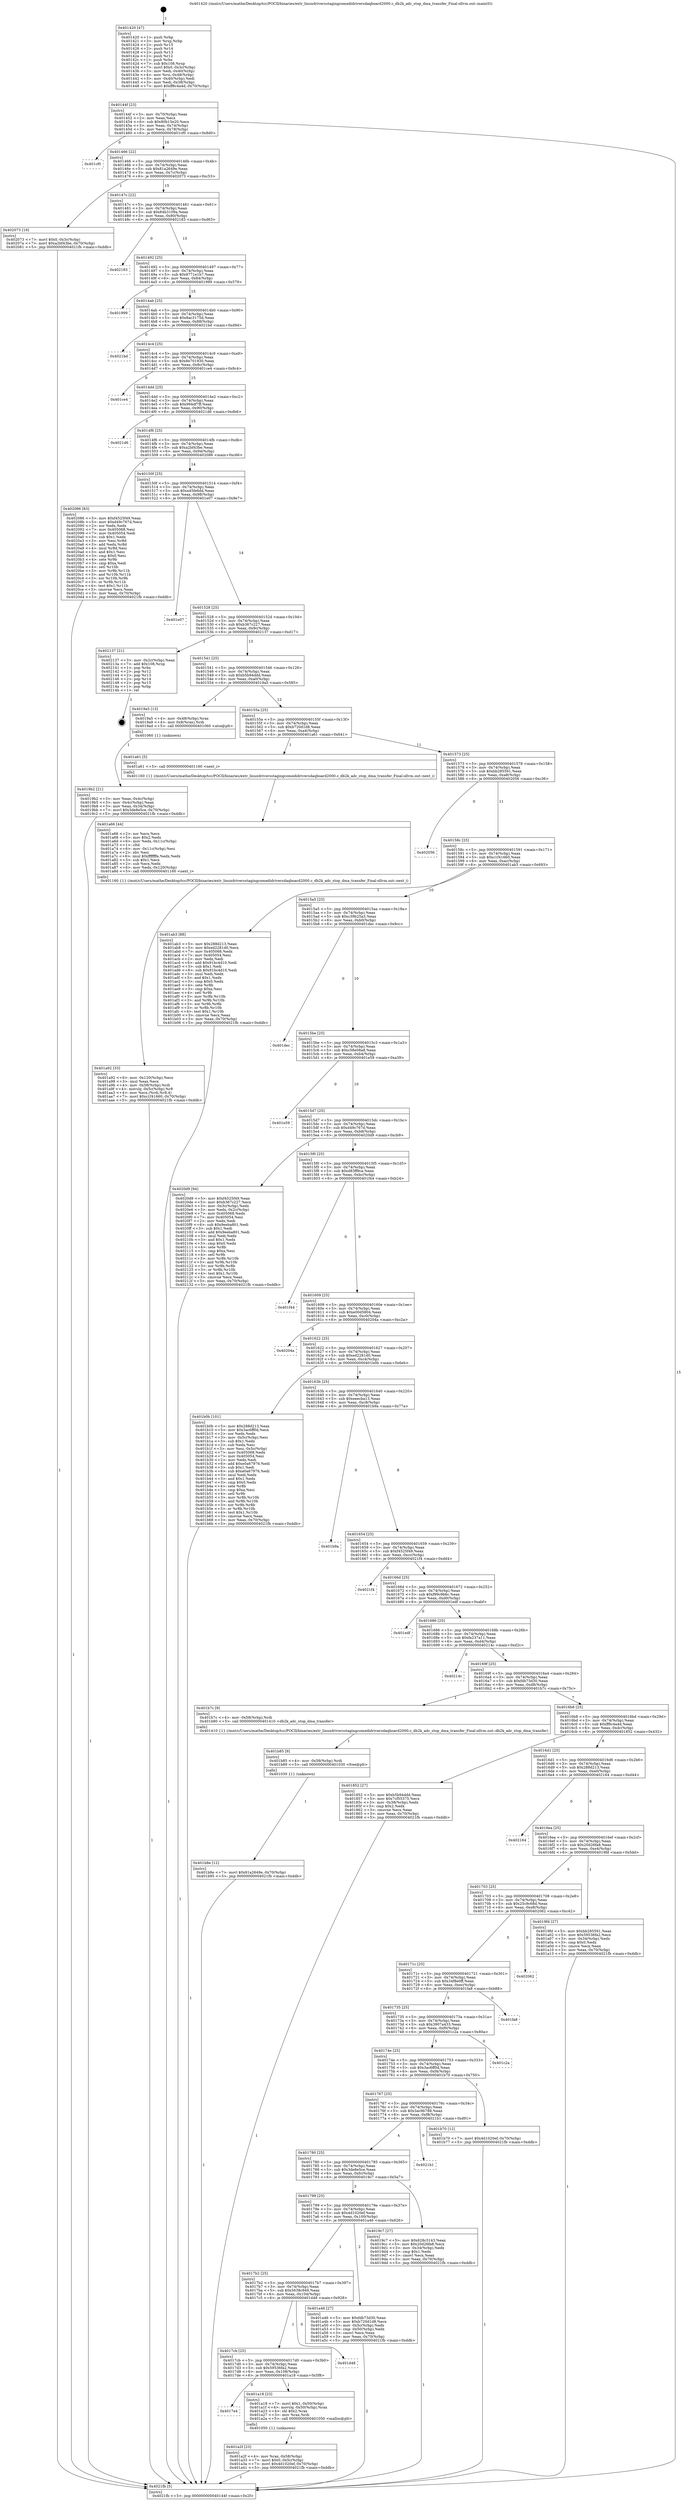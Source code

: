 digraph "0x401420" {
  label = "0x401420 (/mnt/c/Users/mathe/Desktop/tcc/POCII/binaries/extr_linuxdriversstagingcomedidriversdaqboard2000.c_db2k_adc_stop_dma_transfer_Final-ollvm.out::main(0))"
  labelloc = "t"
  node[shape=record]

  Entry [label="",width=0.3,height=0.3,shape=circle,fillcolor=black,style=filled]
  "0x40144f" [label="{
     0x40144f [23]\l
     | [instrs]\l
     &nbsp;&nbsp;0x40144f \<+3\>: mov -0x70(%rbp),%eax\l
     &nbsp;&nbsp;0x401452 \<+2\>: mov %eax,%ecx\l
     &nbsp;&nbsp;0x401454 \<+6\>: sub $0x80b15e20,%ecx\l
     &nbsp;&nbsp;0x40145a \<+3\>: mov %eax,-0x74(%rbp)\l
     &nbsp;&nbsp;0x40145d \<+3\>: mov %ecx,-0x78(%rbp)\l
     &nbsp;&nbsp;0x401460 \<+6\>: je 0000000000401cf0 \<main+0x8d0\>\l
  }"]
  "0x401cf0" [label="{
     0x401cf0\l
  }", style=dashed]
  "0x401466" [label="{
     0x401466 [22]\l
     | [instrs]\l
     &nbsp;&nbsp;0x401466 \<+5\>: jmp 000000000040146b \<main+0x4b\>\l
     &nbsp;&nbsp;0x40146b \<+3\>: mov -0x74(%rbp),%eax\l
     &nbsp;&nbsp;0x40146e \<+5\>: sub $0x81a2649e,%eax\l
     &nbsp;&nbsp;0x401473 \<+3\>: mov %eax,-0x7c(%rbp)\l
     &nbsp;&nbsp;0x401476 \<+6\>: je 0000000000402073 \<main+0xc53\>\l
  }"]
  Exit [label="",width=0.3,height=0.3,shape=circle,fillcolor=black,style=filled,peripheries=2]
  "0x402073" [label="{
     0x402073 [19]\l
     | [instrs]\l
     &nbsp;&nbsp;0x402073 \<+7\>: movl $0x0,-0x3c(%rbp)\l
     &nbsp;&nbsp;0x40207a \<+7\>: movl $0xa2bf43be,-0x70(%rbp)\l
     &nbsp;&nbsp;0x402081 \<+5\>: jmp 00000000004021fb \<main+0xddb\>\l
  }"]
  "0x40147c" [label="{
     0x40147c [22]\l
     | [instrs]\l
     &nbsp;&nbsp;0x40147c \<+5\>: jmp 0000000000401481 \<main+0x61\>\l
     &nbsp;&nbsp;0x401481 \<+3\>: mov -0x74(%rbp),%eax\l
     &nbsp;&nbsp;0x401484 \<+5\>: sub $0x84b3109a,%eax\l
     &nbsp;&nbsp;0x401489 \<+3\>: mov %eax,-0x80(%rbp)\l
     &nbsp;&nbsp;0x40148c \<+6\>: je 0000000000402183 \<main+0xd63\>\l
  }"]
  "0x401b8e" [label="{
     0x401b8e [12]\l
     | [instrs]\l
     &nbsp;&nbsp;0x401b8e \<+7\>: movl $0x81a2649e,-0x70(%rbp)\l
     &nbsp;&nbsp;0x401b95 \<+5\>: jmp 00000000004021fb \<main+0xddb\>\l
  }"]
  "0x402183" [label="{
     0x402183\l
  }", style=dashed]
  "0x401492" [label="{
     0x401492 [25]\l
     | [instrs]\l
     &nbsp;&nbsp;0x401492 \<+5\>: jmp 0000000000401497 \<main+0x77\>\l
     &nbsp;&nbsp;0x401497 \<+3\>: mov -0x74(%rbp),%eax\l
     &nbsp;&nbsp;0x40149a \<+5\>: sub $0x8771e1b7,%eax\l
     &nbsp;&nbsp;0x40149f \<+6\>: mov %eax,-0x84(%rbp)\l
     &nbsp;&nbsp;0x4014a5 \<+6\>: je 0000000000401999 \<main+0x579\>\l
  }"]
  "0x401b85" [label="{
     0x401b85 [9]\l
     | [instrs]\l
     &nbsp;&nbsp;0x401b85 \<+4\>: mov -0x58(%rbp),%rdi\l
     &nbsp;&nbsp;0x401b89 \<+5\>: call 0000000000401030 \<free@plt\>\l
     | [calls]\l
     &nbsp;&nbsp;0x401030 \{1\} (unknown)\l
  }"]
  "0x401999" [label="{
     0x401999\l
  }", style=dashed]
  "0x4014ab" [label="{
     0x4014ab [25]\l
     | [instrs]\l
     &nbsp;&nbsp;0x4014ab \<+5\>: jmp 00000000004014b0 \<main+0x90\>\l
     &nbsp;&nbsp;0x4014b0 \<+3\>: mov -0x74(%rbp),%eax\l
     &nbsp;&nbsp;0x4014b3 \<+5\>: sub $0x8ac3175d,%eax\l
     &nbsp;&nbsp;0x4014b8 \<+6\>: mov %eax,-0x88(%rbp)\l
     &nbsp;&nbsp;0x4014be \<+6\>: je 00000000004021bd \<main+0xd9d\>\l
  }"]
  "0x401a92" [label="{
     0x401a92 [33]\l
     | [instrs]\l
     &nbsp;&nbsp;0x401a92 \<+6\>: mov -0x120(%rbp),%ecx\l
     &nbsp;&nbsp;0x401a98 \<+3\>: imul %eax,%ecx\l
     &nbsp;&nbsp;0x401a9b \<+4\>: mov -0x58(%rbp),%rdi\l
     &nbsp;&nbsp;0x401a9f \<+4\>: movslq -0x5c(%rbp),%r8\l
     &nbsp;&nbsp;0x401aa3 \<+4\>: mov %ecx,(%rdi,%r8,4)\l
     &nbsp;&nbsp;0x401aa7 \<+7\>: movl $0xc1f41660,-0x70(%rbp)\l
     &nbsp;&nbsp;0x401aae \<+5\>: jmp 00000000004021fb \<main+0xddb\>\l
  }"]
  "0x4021bd" [label="{
     0x4021bd\l
  }", style=dashed]
  "0x4014c4" [label="{
     0x4014c4 [25]\l
     | [instrs]\l
     &nbsp;&nbsp;0x4014c4 \<+5\>: jmp 00000000004014c9 \<main+0xa9\>\l
     &nbsp;&nbsp;0x4014c9 \<+3\>: mov -0x74(%rbp),%eax\l
     &nbsp;&nbsp;0x4014cc \<+5\>: sub $0x8e701930,%eax\l
     &nbsp;&nbsp;0x4014d1 \<+6\>: mov %eax,-0x8c(%rbp)\l
     &nbsp;&nbsp;0x4014d7 \<+6\>: je 0000000000401ce4 \<main+0x8c4\>\l
  }"]
  "0x401a66" [label="{
     0x401a66 [44]\l
     | [instrs]\l
     &nbsp;&nbsp;0x401a66 \<+2\>: xor %ecx,%ecx\l
     &nbsp;&nbsp;0x401a68 \<+5\>: mov $0x2,%edx\l
     &nbsp;&nbsp;0x401a6d \<+6\>: mov %edx,-0x11c(%rbp)\l
     &nbsp;&nbsp;0x401a73 \<+1\>: cltd\l
     &nbsp;&nbsp;0x401a74 \<+6\>: mov -0x11c(%rbp),%esi\l
     &nbsp;&nbsp;0x401a7a \<+2\>: idiv %esi\l
     &nbsp;&nbsp;0x401a7c \<+6\>: imul $0xfffffffe,%edx,%edx\l
     &nbsp;&nbsp;0x401a82 \<+3\>: sub $0x1,%ecx\l
     &nbsp;&nbsp;0x401a85 \<+2\>: sub %ecx,%edx\l
     &nbsp;&nbsp;0x401a87 \<+6\>: mov %edx,-0x120(%rbp)\l
     &nbsp;&nbsp;0x401a8d \<+5\>: call 0000000000401160 \<next_i\>\l
     | [calls]\l
     &nbsp;&nbsp;0x401160 \{1\} (/mnt/c/Users/mathe/Desktop/tcc/POCII/binaries/extr_linuxdriversstagingcomedidriversdaqboard2000.c_db2k_adc_stop_dma_transfer_Final-ollvm.out::next_i)\l
  }"]
  "0x401ce4" [label="{
     0x401ce4\l
  }", style=dashed]
  "0x4014dd" [label="{
     0x4014dd [25]\l
     | [instrs]\l
     &nbsp;&nbsp;0x4014dd \<+5\>: jmp 00000000004014e2 \<main+0xc2\>\l
     &nbsp;&nbsp;0x4014e2 \<+3\>: mov -0x74(%rbp),%eax\l
     &nbsp;&nbsp;0x4014e5 \<+5\>: sub $0x994df7ff,%eax\l
     &nbsp;&nbsp;0x4014ea \<+6\>: mov %eax,-0x90(%rbp)\l
     &nbsp;&nbsp;0x4014f0 \<+6\>: je 00000000004021d6 \<main+0xdb6\>\l
  }"]
  "0x401a2f" [label="{
     0x401a2f [23]\l
     | [instrs]\l
     &nbsp;&nbsp;0x401a2f \<+4\>: mov %rax,-0x58(%rbp)\l
     &nbsp;&nbsp;0x401a33 \<+7\>: movl $0x0,-0x5c(%rbp)\l
     &nbsp;&nbsp;0x401a3a \<+7\>: movl $0x4d1020ef,-0x70(%rbp)\l
     &nbsp;&nbsp;0x401a41 \<+5\>: jmp 00000000004021fb \<main+0xddb\>\l
  }"]
  "0x4021d6" [label="{
     0x4021d6\l
  }", style=dashed]
  "0x4014f6" [label="{
     0x4014f6 [25]\l
     | [instrs]\l
     &nbsp;&nbsp;0x4014f6 \<+5\>: jmp 00000000004014fb \<main+0xdb\>\l
     &nbsp;&nbsp;0x4014fb \<+3\>: mov -0x74(%rbp),%eax\l
     &nbsp;&nbsp;0x4014fe \<+5\>: sub $0xa2bf43be,%eax\l
     &nbsp;&nbsp;0x401503 \<+6\>: mov %eax,-0x94(%rbp)\l
     &nbsp;&nbsp;0x401509 \<+6\>: je 0000000000402086 \<main+0xc66\>\l
  }"]
  "0x4017e4" [label="{
     0x4017e4\l
  }", style=dashed]
  "0x402086" [label="{
     0x402086 [83]\l
     | [instrs]\l
     &nbsp;&nbsp;0x402086 \<+5\>: mov $0xf4525f49,%eax\l
     &nbsp;&nbsp;0x40208b \<+5\>: mov $0xd49c767d,%ecx\l
     &nbsp;&nbsp;0x402090 \<+2\>: xor %edx,%edx\l
     &nbsp;&nbsp;0x402092 \<+7\>: mov 0x405068,%esi\l
     &nbsp;&nbsp;0x402099 \<+7\>: mov 0x405054,%edi\l
     &nbsp;&nbsp;0x4020a0 \<+3\>: sub $0x1,%edx\l
     &nbsp;&nbsp;0x4020a3 \<+3\>: mov %esi,%r8d\l
     &nbsp;&nbsp;0x4020a6 \<+3\>: add %edx,%r8d\l
     &nbsp;&nbsp;0x4020a9 \<+4\>: imul %r8d,%esi\l
     &nbsp;&nbsp;0x4020ad \<+3\>: and $0x1,%esi\l
     &nbsp;&nbsp;0x4020b0 \<+3\>: cmp $0x0,%esi\l
     &nbsp;&nbsp;0x4020b3 \<+4\>: sete %r9b\l
     &nbsp;&nbsp;0x4020b7 \<+3\>: cmp $0xa,%edi\l
     &nbsp;&nbsp;0x4020ba \<+4\>: setl %r10b\l
     &nbsp;&nbsp;0x4020be \<+3\>: mov %r9b,%r11b\l
     &nbsp;&nbsp;0x4020c1 \<+3\>: and %r10b,%r11b\l
     &nbsp;&nbsp;0x4020c4 \<+3\>: xor %r10b,%r9b\l
     &nbsp;&nbsp;0x4020c7 \<+3\>: or %r9b,%r11b\l
     &nbsp;&nbsp;0x4020ca \<+4\>: test $0x1,%r11b\l
     &nbsp;&nbsp;0x4020ce \<+3\>: cmovne %ecx,%eax\l
     &nbsp;&nbsp;0x4020d1 \<+3\>: mov %eax,-0x70(%rbp)\l
     &nbsp;&nbsp;0x4020d4 \<+5\>: jmp 00000000004021fb \<main+0xddb\>\l
  }"]
  "0x40150f" [label="{
     0x40150f [25]\l
     | [instrs]\l
     &nbsp;&nbsp;0x40150f \<+5\>: jmp 0000000000401514 \<main+0xf4\>\l
     &nbsp;&nbsp;0x401514 \<+3\>: mov -0x74(%rbp),%eax\l
     &nbsp;&nbsp;0x401517 \<+5\>: sub $0xa45fe6dd,%eax\l
     &nbsp;&nbsp;0x40151c \<+6\>: mov %eax,-0x98(%rbp)\l
     &nbsp;&nbsp;0x401522 \<+6\>: je 0000000000401e07 \<main+0x9e7\>\l
  }"]
  "0x401a18" [label="{
     0x401a18 [23]\l
     | [instrs]\l
     &nbsp;&nbsp;0x401a18 \<+7\>: movl $0x1,-0x50(%rbp)\l
     &nbsp;&nbsp;0x401a1f \<+4\>: movslq -0x50(%rbp),%rax\l
     &nbsp;&nbsp;0x401a23 \<+4\>: shl $0x2,%rax\l
     &nbsp;&nbsp;0x401a27 \<+3\>: mov %rax,%rdi\l
     &nbsp;&nbsp;0x401a2a \<+5\>: call 0000000000401050 \<malloc@plt\>\l
     | [calls]\l
     &nbsp;&nbsp;0x401050 \{1\} (unknown)\l
  }"]
  "0x401e07" [label="{
     0x401e07\l
  }", style=dashed]
  "0x401528" [label="{
     0x401528 [25]\l
     | [instrs]\l
     &nbsp;&nbsp;0x401528 \<+5\>: jmp 000000000040152d \<main+0x10d\>\l
     &nbsp;&nbsp;0x40152d \<+3\>: mov -0x74(%rbp),%eax\l
     &nbsp;&nbsp;0x401530 \<+5\>: sub $0xb367c227,%eax\l
     &nbsp;&nbsp;0x401535 \<+6\>: mov %eax,-0x9c(%rbp)\l
     &nbsp;&nbsp;0x40153b \<+6\>: je 0000000000402137 \<main+0xd17\>\l
  }"]
  "0x4017cb" [label="{
     0x4017cb [25]\l
     | [instrs]\l
     &nbsp;&nbsp;0x4017cb \<+5\>: jmp 00000000004017d0 \<main+0x3b0\>\l
     &nbsp;&nbsp;0x4017d0 \<+3\>: mov -0x74(%rbp),%eax\l
     &nbsp;&nbsp;0x4017d3 \<+5\>: sub $0x59536fa2,%eax\l
     &nbsp;&nbsp;0x4017d8 \<+6\>: mov %eax,-0x108(%rbp)\l
     &nbsp;&nbsp;0x4017de \<+6\>: je 0000000000401a18 \<main+0x5f8\>\l
  }"]
  "0x402137" [label="{
     0x402137 [21]\l
     | [instrs]\l
     &nbsp;&nbsp;0x402137 \<+3\>: mov -0x2c(%rbp),%eax\l
     &nbsp;&nbsp;0x40213a \<+7\>: add $0x108,%rsp\l
     &nbsp;&nbsp;0x402141 \<+1\>: pop %rbx\l
     &nbsp;&nbsp;0x402142 \<+2\>: pop %r12\l
     &nbsp;&nbsp;0x402144 \<+2\>: pop %r13\l
     &nbsp;&nbsp;0x402146 \<+2\>: pop %r14\l
     &nbsp;&nbsp;0x402148 \<+2\>: pop %r15\l
     &nbsp;&nbsp;0x40214a \<+1\>: pop %rbp\l
     &nbsp;&nbsp;0x40214b \<+1\>: ret\l
  }"]
  "0x401541" [label="{
     0x401541 [25]\l
     | [instrs]\l
     &nbsp;&nbsp;0x401541 \<+5\>: jmp 0000000000401546 \<main+0x126\>\l
     &nbsp;&nbsp;0x401546 \<+3\>: mov -0x74(%rbp),%eax\l
     &nbsp;&nbsp;0x401549 \<+5\>: sub $0xb5b94ddd,%eax\l
     &nbsp;&nbsp;0x40154e \<+6\>: mov %eax,-0xa0(%rbp)\l
     &nbsp;&nbsp;0x401554 \<+6\>: je 00000000004019a5 \<main+0x585\>\l
  }"]
  "0x401d48" [label="{
     0x401d48\l
  }", style=dashed]
  "0x4019a5" [label="{
     0x4019a5 [13]\l
     | [instrs]\l
     &nbsp;&nbsp;0x4019a5 \<+4\>: mov -0x48(%rbp),%rax\l
     &nbsp;&nbsp;0x4019a9 \<+4\>: mov 0x8(%rax),%rdi\l
     &nbsp;&nbsp;0x4019ad \<+5\>: call 0000000000401060 \<atoi@plt\>\l
     | [calls]\l
     &nbsp;&nbsp;0x401060 \{1\} (unknown)\l
  }"]
  "0x40155a" [label="{
     0x40155a [25]\l
     | [instrs]\l
     &nbsp;&nbsp;0x40155a \<+5\>: jmp 000000000040155f \<main+0x13f\>\l
     &nbsp;&nbsp;0x40155f \<+3\>: mov -0x74(%rbp),%eax\l
     &nbsp;&nbsp;0x401562 \<+5\>: sub $0xb720d1d8,%eax\l
     &nbsp;&nbsp;0x401567 \<+6\>: mov %eax,-0xa4(%rbp)\l
     &nbsp;&nbsp;0x40156d \<+6\>: je 0000000000401a61 \<main+0x641\>\l
  }"]
  "0x4017b2" [label="{
     0x4017b2 [25]\l
     | [instrs]\l
     &nbsp;&nbsp;0x4017b2 \<+5\>: jmp 00000000004017b7 \<main+0x397\>\l
     &nbsp;&nbsp;0x4017b7 \<+3\>: mov -0x74(%rbp),%eax\l
     &nbsp;&nbsp;0x4017ba \<+5\>: sub $0x5638c949,%eax\l
     &nbsp;&nbsp;0x4017bf \<+6\>: mov %eax,-0x104(%rbp)\l
     &nbsp;&nbsp;0x4017c5 \<+6\>: je 0000000000401d48 \<main+0x928\>\l
  }"]
  "0x401a61" [label="{
     0x401a61 [5]\l
     | [instrs]\l
     &nbsp;&nbsp;0x401a61 \<+5\>: call 0000000000401160 \<next_i\>\l
     | [calls]\l
     &nbsp;&nbsp;0x401160 \{1\} (/mnt/c/Users/mathe/Desktop/tcc/POCII/binaries/extr_linuxdriversstagingcomedidriversdaqboard2000.c_db2k_adc_stop_dma_transfer_Final-ollvm.out::next_i)\l
  }"]
  "0x401573" [label="{
     0x401573 [25]\l
     | [instrs]\l
     &nbsp;&nbsp;0x401573 \<+5\>: jmp 0000000000401578 \<main+0x158\>\l
     &nbsp;&nbsp;0x401578 \<+3\>: mov -0x74(%rbp),%eax\l
     &nbsp;&nbsp;0x40157b \<+5\>: sub $0xbb285591,%eax\l
     &nbsp;&nbsp;0x401580 \<+6\>: mov %eax,-0xa8(%rbp)\l
     &nbsp;&nbsp;0x401586 \<+6\>: je 0000000000402056 \<main+0xc36\>\l
  }"]
  "0x401a46" [label="{
     0x401a46 [27]\l
     | [instrs]\l
     &nbsp;&nbsp;0x401a46 \<+5\>: mov $0xfdb73d30,%eax\l
     &nbsp;&nbsp;0x401a4b \<+5\>: mov $0xb720d1d8,%ecx\l
     &nbsp;&nbsp;0x401a50 \<+3\>: mov -0x5c(%rbp),%edx\l
     &nbsp;&nbsp;0x401a53 \<+3\>: cmp -0x50(%rbp),%edx\l
     &nbsp;&nbsp;0x401a56 \<+3\>: cmovl %ecx,%eax\l
     &nbsp;&nbsp;0x401a59 \<+3\>: mov %eax,-0x70(%rbp)\l
     &nbsp;&nbsp;0x401a5c \<+5\>: jmp 00000000004021fb \<main+0xddb\>\l
  }"]
  "0x402056" [label="{
     0x402056\l
  }", style=dashed]
  "0x40158c" [label="{
     0x40158c [25]\l
     | [instrs]\l
     &nbsp;&nbsp;0x40158c \<+5\>: jmp 0000000000401591 \<main+0x171\>\l
     &nbsp;&nbsp;0x401591 \<+3\>: mov -0x74(%rbp),%eax\l
     &nbsp;&nbsp;0x401594 \<+5\>: sub $0xc1f41660,%eax\l
     &nbsp;&nbsp;0x401599 \<+6\>: mov %eax,-0xac(%rbp)\l
     &nbsp;&nbsp;0x40159f \<+6\>: je 0000000000401ab3 \<main+0x693\>\l
  }"]
  "0x401799" [label="{
     0x401799 [25]\l
     | [instrs]\l
     &nbsp;&nbsp;0x401799 \<+5\>: jmp 000000000040179e \<main+0x37e\>\l
     &nbsp;&nbsp;0x40179e \<+3\>: mov -0x74(%rbp),%eax\l
     &nbsp;&nbsp;0x4017a1 \<+5\>: sub $0x4d1020ef,%eax\l
     &nbsp;&nbsp;0x4017a6 \<+6\>: mov %eax,-0x100(%rbp)\l
     &nbsp;&nbsp;0x4017ac \<+6\>: je 0000000000401a46 \<main+0x626\>\l
  }"]
  "0x401ab3" [label="{
     0x401ab3 [88]\l
     | [instrs]\l
     &nbsp;&nbsp;0x401ab3 \<+5\>: mov $0x288d213,%eax\l
     &nbsp;&nbsp;0x401ab8 \<+5\>: mov $0xed2281d0,%ecx\l
     &nbsp;&nbsp;0x401abd \<+7\>: mov 0x405068,%edx\l
     &nbsp;&nbsp;0x401ac4 \<+7\>: mov 0x405054,%esi\l
     &nbsp;&nbsp;0x401acb \<+2\>: mov %edx,%edi\l
     &nbsp;&nbsp;0x401acd \<+6\>: add $0x91bc4d10,%edi\l
     &nbsp;&nbsp;0x401ad3 \<+3\>: sub $0x1,%edi\l
     &nbsp;&nbsp;0x401ad6 \<+6\>: sub $0x91bc4d10,%edi\l
     &nbsp;&nbsp;0x401adc \<+3\>: imul %edi,%edx\l
     &nbsp;&nbsp;0x401adf \<+3\>: and $0x1,%edx\l
     &nbsp;&nbsp;0x401ae2 \<+3\>: cmp $0x0,%edx\l
     &nbsp;&nbsp;0x401ae5 \<+4\>: sete %r8b\l
     &nbsp;&nbsp;0x401ae9 \<+3\>: cmp $0xa,%esi\l
     &nbsp;&nbsp;0x401aec \<+4\>: setl %r9b\l
     &nbsp;&nbsp;0x401af0 \<+3\>: mov %r8b,%r10b\l
     &nbsp;&nbsp;0x401af3 \<+3\>: and %r9b,%r10b\l
     &nbsp;&nbsp;0x401af6 \<+3\>: xor %r9b,%r8b\l
     &nbsp;&nbsp;0x401af9 \<+3\>: or %r8b,%r10b\l
     &nbsp;&nbsp;0x401afc \<+4\>: test $0x1,%r10b\l
     &nbsp;&nbsp;0x401b00 \<+3\>: cmovne %ecx,%eax\l
     &nbsp;&nbsp;0x401b03 \<+3\>: mov %eax,-0x70(%rbp)\l
     &nbsp;&nbsp;0x401b06 \<+5\>: jmp 00000000004021fb \<main+0xddb\>\l
  }"]
  "0x4015a5" [label="{
     0x4015a5 [25]\l
     | [instrs]\l
     &nbsp;&nbsp;0x4015a5 \<+5\>: jmp 00000000004015aa \<main+0x18a\>\l
     &nbsp;&nbsp;0x4015aa \<+3\>: mov -0x74(%rbp),%eax\l
     &nbsp;&nbsp;0x4015ad \<+5\>: sub $0xc39b25a3,%eax\l
     &nbsp;&nbsp;0x4015b2 \<+6\>: mov %eax,-0xb0(%rbp)\l
     &nbsp;&nbsp;0x4015b8 \<+6\>: je 0000000000401dec \<main+0x9cc\>\l
  }"]
  "0x4019c7" [label="{
     0x4019c7 [27]\l
     | [instrs]\l
     &nbsp;&nbsp;0x4019c7 \<+5\>: mov $0x628c3143,%eax\l
     &nbsp;&nbsp;0x4019cc \<+5\>: mov $0x20d26fa8,%ecx\l
     &nbsp;&nbsp;0x4019d1 \<+3\>: mov -0x34(%rbp),%edx\l
     &nbsp;&nbsp;0x4019d4 \<+3\>: cmp $0x1,%edx\l
     &nbsp;&nbsp;0x4019d7 \<+3\>: cmovl %ecx,%eax\l
     &nbsp;&nbsp;0x4019da \<+3\>: mov %eax,-0x70(%rbp)\l
     &nbsp;&nbsp;0x4019dd \<+5\>: jmp 00000000004021fb \<main+0xddb\>\l
  }"]
  "0x401dec" [label="{
     0x401dec\l
  }", style=dashed]
  "0x4015be" [label="{
     0x4015be [25]\l
     | [instrs]\l
     &nbsp;&nbsp;0x4015be \<+5\>: jmp 00000000004015c3 \<main+0x1a3\>\l
     &nbsp;&nbsp;0x4015c3 \<+3\>: mov -0x74(%rbp),%eax\l
     &nbsp;&nbsp;0x4015c6 \<+5\>: sub $0xc58e08a8,%eax\l
     &nbsp;&nbsp;0x4015cb \<+6\>: mov %eax,-0xb4(%rbp)\l
     &nbsp;&nbsp;0x4015d1 \<+6\>: je 0000000000401e59 \<main+0xa39\>\l
  }"]
  "0x401780" [label="{
     0x401780 [25]\l
     | [instrs]\l
     &nbsp;&nbsp;0x401780 \<+5\>: jmp 0000000000401785 \<main+0x365\>\l
     &nbsp;&nbsp;0x401785 \<+3\>: mov -0x74(%rbp),%eax\l
     &nbsp;&nbsp;0x401788 \<+5\>: sub $0x3de8e5ce,%eax\l
     &nbsp;&nbsp;0x40178d \<+6\>: mov %eax,-0xfc(%rbp)\l
     &nbsp;&nbsp;0x401793 \<+6\>: je 00000000004019c7 \<main+0x5a7\>\l
  }"]
  "0x401e59" [label="{
     0x401e59\l
  }", style=dashed]
  "0x4015d7" [label="{
     0x4015d7 [25]\l
     | [instrs]\l
     &nbsp;&nbsp;0x4015d7 \<+5\>: jmp 00000000004015dc \<main+0x1bc\>\l
     &nbsp;&nbsp;0x4015dc \<+3\>: mov -0x74(%rbp),%eax\l
     &nbsp;&nbsp;0x4015df \<+5\>: sub $0xd49c767d,%eax\l
     &nbsp;&nbsp;0x4015e4 \<+6\>: mov %eax,-0xb8(%rbp)\l
     &nbsp;&nbsp;0x4015ea \<+6\>: je 00000000004020d9 \<main+0xcb9\>\l
  }"]
  "0x4021b1" [label="{
     0x4021b1\l
  }", style=dashed]
  "0x4020d9" [label="{
     0x4020d9 [94]\l
     | [instrs]\l
     &nbsp;&nbsp;0x4020d9 \<+5\>: mov $0xf4525f49,%eax\l
     &nbsp;&nbsp;0x4020de \<+5\>: mov $0xb367c227,%ecx\l
     &nbsp;&nbsp;0x4020e3 \<+3\>: mov -0x3c(%rbp),%edx\l
     &nbsp;&nbsp;0x4020e6 \<+3\>: mov %edx,-0x2c(%rbp)\l
     &nbsp;&nbsp;0x4020e9 \<+7\>: mov 0x405068,%edx\l
     &nbsp;&nbsp;0x4020f0 \<+7\>: mov 0x405054,%esi\l
     &nbsp;&nbsp;0x4020f7 \<+2\>: mov %edx,%edi\l
     &nbsp;&nbsp;0x4020f9 \<+6\>: sub $0x9eeba801,%edi\l
     &nbsp;&nbsp;0x4020ff \<+3\>: sub $0x1,%edi\l
     &nbsp;&nbsp;0x402102 \<+6\>: add $0x9eeba801,%edi\l
     &nbsp;&nbsp;0x402108 \<+3\>: imul %edi,%edx\l
     &nbsp;&nbsp;0x40210b \<+3\>: and $0x1,%edx\l
     &nbsp;&nbsp;0x40210e \<+3\>: cmp $0x0,%edx\l
     &nbsp;&nbsp;0x402111 \<+4\>: sete %r8b\l
     &nbsp;&nbsp;0x402115 \<+3\>: cmp $0xa,%esi\l
     &nbsp;&nbsp;0x402118 \<+4\>: setl %r9b\l
     &nbsp;&nbsp;0x40211c \<+3\>: mov %r8b,%r10b\l
     &nbsp;&nbsp;0x40211f \<+3\>: and %r9b,%r10b\l
     &nbsp;&nbsp;0x402122 \<+3\>: xor %r9b,%r8b\l
     &nbsp;&nbsp;0x402125 \<+3\>: or %r8b,%r10b\l
     &nbsp;&nbsp;0x402128 \<+4\>: test $0x1,%r10b\l
     &nbsp;&nbsp;0x40212c \<+3\>: cmovne %ecx,%eax\l
     &nbsp;&nbsp;0x40212f \<+3\>: mov %eax,-0x70(%rbp)\l
     &nbsp;&nbsp;0x402132 \<+5\>: jmp 00000000004021fb \<main+0xddb\>\l
  }"]
  "0x4015f0" [label="{
     0x4015f0 [25]\l
     | [instrs]\l
     &nbsp;&nbsp;0x4015f0 \<+5\>: jmp 00000000004015f5 \<main+0x1d5\>\l
     &nbsp;&nbsp;0x4015f5 \<+3\>: mov -0x74(%rbp),%eax\l
     &nbsp;&nbsp;0x4015f8 \<+5\>: sub $0xd83ff9ca,%eax\l
     &nbsp;&nbsp;0x4015fd \<+6\>: mov %eax,-0xbc(%rbp)\l
     &nbsp;&nbsp;0x401603 \<+6\>: je 0000000000401f44 \<main+0xb24\>\l
  }"]
  "0x401767" [label="{
     0x401767 [25]\l
     | [instrs]\l
     &nbsp;&nbsp;0x401767 \<+5\>: jmp 000000000040176c \<main+0x34c\>\l
     &nbsp;&nbsp;0x40176c \<+3\>: mov -0x74(%rbp),%eax\l
     &nbsp;&nbsp;0x40176f \<+5\>: sub $0x3ac9b788,%eax\l
     &nbsp;&nbsp;0x401774 \<+6\>: mov %eax,-0xf8(%rbp)\l
     &nbsp;&nbsp;0x40177a \<+6\>: je 00000000004021b1 \<main+0xd91\>\l
  }"]
  "0x401f44" [label="{
     0x401f44\l
  }", style=dashed]
  "0x401609" [label="{
     0x401609 [25]\l
     | [instrs]\l
     &nbsp;&nbsp;0x401609 \<+5\>: jmp 000000000040160e \<main+0x1ee\>\l
     &nbsp;&nbsp;0x40160e \<+3\>: mov -0x74(%rbp),%eax\l
     &nbsp;&nbsp;0x401611 \<+5\>: sub $0xe00d5804,%eax\l
     &nbsp;&nbsp;0x401616 \<+6\>: mov %eax,-0xc0(%rbp)\l
     &nbsp;&nbsp;0x40161c \<+6\>: je 000000000040204a \<main+0xc2a\>\l
  }"]
  "0x401b70" [label="{
     0x401b70 [12]\l
     | [instrs]\l
     &nbsp;&nbsp;0x401b70 \<+7\>: movl $0x4d1020ef,-0x70(%rbp)\l
     &nbsp;&nbsp;0x401b77 \<+5\>: jmp 00000000004021fb \<main+0xddb\>\l
  }"]
  "0x40204a" [label="{
     0x40204a\l
  }", style=dashed]
  "0x401622" [label="{
     0x401622 [25]\l
     | [instrs]\l
     &nbsp;&nbsp;0x401622 \<+5\>: jmp 0000000000401627 \<main+0x207\>\l
     &nbsp;&nbsp;0x401627 \<+3\>: mov -0x74(%rbp),%eax\l
     &nbsp;&nbsp;0x40162a \<+5\>: sub $0xed2281d0,%eax\l
     &nbsp;&nbsp;0x40162f \<+6\>: mov %eax,-0xc4(%rbp)\l
     &nbsp;&nbsp;0x401635 \<+6\>: je 0000000000401b0b \<main+0x6eb\>\l
  }"]
  "0x40174e" [label="{
     0x40174e [25]\l
     | [instrs]\l
     &nbsp;&nbsp;0x40174e \<+5\>: jmp 0000000000401753 \<main+0x333\>\l
     &nbsp;&nbsp;0x401753 \<+3\>: mov -0x74(%rbp),%eax\l
     &nbsp;&nbsp;0x401756 \<+5\>: sub $0x3ac6ff0d,%eax\l
     &nbsp;&nbsp;0x40175b \<+6\>: mov %eax,-0xf4(%rbp)\l
     &nbsp;&nbsp;0x401761 \<+6\>: je 0000000000401b70 \<main+0x750\>\l
  }"]
  "0x401b0b" [label="{
     0x401b0b [101]\l
     | [instrs]\l
     &nbsp;&nbsp;0x401b0b \<+5\>: mov $0x288d213,%eax\l
     &nbsp;&nbsp;0x401b10 \<+5\>: mov $0x3ac6ff0d,%ecx\l
     &nbsp;&nbsp;0x401b15 \<+2\>: xor %edx,%edx\l
     &nbsp;&nbsp;0x401b17 \<+3\>: mov -0x5c(%rbp),%esi\l
     &nbsp;&nbsp;0x401b1a \<+3\>: sub $0x1,%edx\l
     &nbsp;&nbsp;0x401b1d \<+2\>: sub %edx,%esi\l
     &nbsp;&nbsp;0x401b1f \<+3\>: mov %esi,-0x5c(%rbp)\l
     &nbsp;&nbsp;0x401b22 \<+7\>: mov 0x405068,%edx\l
     &nbsp;&nbsp;0x401b29 \<+7\>: mov 0x405054,%esi\l
     &nbsp;&nbsp;0x401b30 \<+2\>: mov %edx,%edi\l
     &nbsp;&nbsp;0x401b32 \<+6\>: add $0xe0a67976,%edi\l
     &nbsp;&nbsp;0x401b38 \<+3\>: sub $0x1,%edi\l
     &nbsp;&nbsp;0x401b3b \<+6\>: sub $0xe0a67976,%edi\l
     &nbsp;&nbsp;0x401b41 \<+3\>: imul %edi,%edx\l
     &nbsp;&nbsp;0x401b44 \<+3\>: and $0x1,%edx\l
     &nbsp;&nbsp;0x401b47 \<+3\>: cmp $0x0,%edx\l
     &nbsp;&nbsp;0x401b4a \<+4\>: sete %r8b\l
     &nbsp;&nbsp;0x401b4e \<+3\>: cmp $0xa,%esi\l
     &nbsp;&nbsp;0x401b51 \<+4\>: setl %r9b\l
     &nbsp;&nbsp;0x401b55 \<+3\>: mov %r8b,%r10b\l
     &nbsp;&nbsp;0x401b58 \<+3\>: and %r9b,%r10b\l
     &nbsp;&nbsp;0x401b5b \<+3\>: xor %r9b,%r8b\l
     &nbsp;&nbsp;0x401b5e \<+3\>: or %r8b,%r10b\l
     &nbsp;&nbsp;0x401b61 \<+4\>: test $0x1,%r10b\l
     &nbsp;&nbsp;0x401b65 \<+3\>: cmovne %ecx,%eax\l
     &nbsp;&nbsp;0x401b68 \<+3\>: mov %eax,-0x70(%rbp)\l
     &nbsp;&nbsp;0x401b6b \<+5\>: jmp 00000000004021fb \<main+0xddb\>\l
  }"]
  "0x40163b" [label="{
     0x40163b [25]\l
     | [instrs]\l
     &nbsp;&nbsp;0x40163b \<+5\>: jmp 0000000000401640 \<main+0x220\>\l
     &nbsp;&nbsp;0x401640 \<+3\>: mov -0x74(%rbp),%eax\l
     &nbsp;&nbsp;0x401643 \<+5\>: sub $0xeeecba13,%eax\l
     &nbsp;&nbsp;0x401648 \<+6\>: mov %eax,-0xc8(%rbp)\l
     &nbsp;&nbsp;0x40164e \<+6\>: je 0000000000401b9a \<main+0x77a\>\l
  }"]
  "0x401c2a" [label="{
     0x401c2a\l
  }", style=dashed]
  "0x401b9a" [label="{
     0x401b9a\l
  }", style=dashed]
  "0x401654" [label="{
     0x401654 [25]\l
     | [instrs]\l
     &nbsp;&nbsp;0x401654 \<+5\>: jmp 0000000000401659 \<main+0x239\>\l
     &nbsp;&nbsp;0x401659 \<+3\>: mov -0x74(%rbp),%eax\l
     &nbsp;&nbsp;0x40165c \<+5\>: sub $0xf4525f49,%eax\l
     &nbsp;&nbsp;0x401661 \<+6\>: mov %eax,-0xcc(%rbp)\l
     &nbsp;&nbsp;0x401667 \<+6\>: je 00000000004021f4 \<main+0xdd4\>\l
  }"]
  "0x401735" [label="{
     0x401735 [25]\l
     | [instrs]\l
     &nbsp;&nbsp;0x401735 \<+5\>: jmp 000000000040173a \<main+0x31a\>\l
     &nbsp;&nbsp;0x40173a \<+3\>: mov -0x74(%rbp),%eax\l
     &nbsp;&nbsp;0x40173d \<+5\>: sub $0x3907a433,%eax\l
     &nbsp;&nbsp;0x401742 \<+6\>: mov %eax,-0xf0(%rbp)\l
     &nbsp;&nbsp;0x401748 \<+6\>: je 0000000000401c2a \<main+0x80a\>\l
  }"]
  "0x4021f4" [label="{
     0x4021f4\l
  }", style=dashed]
  "0x40166d" [label="{
     0x40166d [25]\l
     | [instrs]\l
     &nbsp;&nbsp;0x40166d \<+5\>: jmp 0000000000401672 \<main+0x252\>\l
     &nbsp;&nbsp;0x401672 \<+3\>: mov -0x74(%rbp),%eax\l
     &nbsp;&nbsp;0x401675 \<+5\>: sub $0xf99c9b6c,%eax\l
     &nbsp;&nbsp;0x40167a \<+6\>: mov %eax,-0xd0(%rbp)\l
     &nbsp;&nbsp;0x401680 \<+6\>: je 0000000000401edf \<main+0xabf\>\l
  }"]
  "0x401fa8" [label="{
     0x401fa8\l
  }", style=dashed]
  "0x401edf" [label="{
     0x401edf\l
  }", style=dashed]
  "0x401686" [label="{
     0x401686 [25]\l
     | [instrs]\l
     &nbsp;&nbsp;0x401686 \<+5\>: jmp 000000000040168b \<main+0x26b\>\l
     &nbsp;&nbsp;0x40168b \<+3\>: mov -0x74(%rbp),%eax\l
     &nbsp;&nbsp;0x40168e \<+5\>: sub $0xfa237a11,%eax\l
     &nbsp;&nbsp;0x401693 \<+6\>: mov %eax,-0xd4(%rbp)\l
     &nbsp;&nbsp;0x401699 \<+6\>: je 000000000040214c \<main+0xd2c\>\l
  }"]
  "0x40171c" [label="{
     0x40171c [25]\l
     | [instrs]\l
     &nbsp;&nbsp;0x40171c \<+5\>: jmp 0000000000401721 \<main+0x301\>\l
     &nbsp;&nbsp;0x401721 \<+3\>: mov -0x74(%rbp),%eax\l
     &nbsp;&nbsp;0x401724 \<+5\>: sub $0x34f8e0ff,%eax\l
     &nbsp;&nbsp;0x401729 \<+6\>: mov %eax,-0xec(%rbp)\l
     &nbsp;&nbsp;0x40172f \<+6\>: je 0000000000401fa8 \<main+0xb88\>\l
  }"]
  "0x40214c" [label="{
     0x40214c\l
  }", style=dashed]
  "0x40169f" [label="{
     0x40169f [25]\l
     | [instrs]\l
     &nbsp;&nbsp;0x40169f \<+5\>: jmp 00000000004016a4 \<main+0x284\>\l
     &nbsp;&nbsp;0x4016a4 \<+3\>: mov -0x74(%rbp),%eax\l
     &nbsp;&nbsp;0x4016a7 \<+5\>: sub $0xfdb73d30,%eax\l
     &nbsp;&nbsp;0x4016ac \<+6\>: mov %eax,-0xd8(%rbp)\l
     &nbsp;&nbsp;0x4016b2 \<+6\>: je 0000000000401b7c \<main+0x75c\>\l
  }"]
  "0x402062" [label="{
     0x402062\l
  }", style=dashed]
  "0x401b7c" [label="{
     0x401b7c [9]\l
     | [instrs]\l
     &nbsp;&nbsp;0x401b7c \<+4\>: mov -0x58(%rbp),%rdi\l
     &nbsp;&nbsp;0x401b80 \<+5\>: call 0000000000401410 \<db2k_adc_stop_dma_transfer\>\l
     | [calls]\l
     &nbsp;&nbsp;0x401410 \{1\} (/mnt/c/Users/mathe/Desktop/tcc/POCII/binaries/extr_linuxdriversstagingcomedidriversdaqboard2000.c_db2k_adc_stop_dma_transfer_Final-ollvm.out::db2k_adc_stop_dma_transfer)\l
  }"]
  "0x4016b8" [label="{
     0x4016b8 [25]\l
     | [instrs]\l
     &nbsp;&nbsp;0x4016b8 \<+5\>: jmp 00000000004016bd \<main+0x29d\>\l
     &nbsp;&nbsp;0x4016bd \<+3\>: mov -0x74(%rbp),%eax\l
     &nbsp;&nbsp;0x4016c0 \<+5\>: sub $0xff8c4a4d,%eax\l
     &nbsp;&nbsp;0x4016c5 \<+6\>: mov %eax,-0xdc(%rbp)\l
     &nbsp;&nbsp;0x4016cb \<+6\>: je 0000000000401852 \<main+0x432\>\l
  }"]
  "0x401703" [label="{
     0x401703 [25]\l
     | [instrs]\l
     &nbsp;&nbsp;0x401703 \<+5\>: jmp 0000000000401708 \<main+0x2e8\>\l
     &nbsp;&nbsp;0x401708 \<+3\>: mov -0x74(%rbp),%eax\l
     &nbsp;&nbsp;0x40170b \<+5\>: sub $0x25c9c68d,%eax\l
     &nbsp;&nbsp;0x401710 \<+6\>: mov %eax,-0xe8(%rbp)\l
     &nbsp;&nbsp;0x401716 \<+6\>: je 0000000000402062 \<main+0xc42\>\l
  }"]
  "0x401852" [label="{
     0x401852 [27]\l
     | [instrs]\l
     &nbsp;&nbsp;0x401852 \<+5\>: mov $0xb5b94ddd,%eax\l
     &nbsp;&nbsp;0x401857 \<+5\>: mov $0x7cf55375,%ecx\l
     &nbsp;&nbsp;0x40185c \<+3\>: mov -0x38(%rbp),%edx\l
     &nbsp;&nbsp;0x40185f \<+3\>: cmp $0x2,%edx\l
     &nbsp;&nbsp;0x401862 \<+3\>: cmovne %ecx,%eax\l
     &nbsp;&nbsp;0x401865 \<+3\>: mov %eax,-0x70(%rbp)\l
     &nbsp;&nbsp;0x401868 \<+5\>: jmp 00000000004021fb \<main+0xddb\>\l
  }"]
  "0x4016d1" [label="{
     0x4016d1 [25]\l
     | [instrs]\l
     &nbsp;&nbsp;0x4016d1 \<+5\>: jmp 00000000004016d6 \<main+0x2b6\>\l
     &nbsp;&nbsp;0x4016d6 \<+3\>: mov -0x74(%rbp),%eax\l
     &nbsp;&nbsp;0x4016d9 \<+5\>: sub $0x288d213,%eax\l
     &nbsp;&nbsp;0x4016de \<+6\>: mov %eax,-0xe0(%rbp)\l
     &nbsp;&nbsp;0x4016e4 \<+6\>: je 0000000000402164 \<main+0xd44\>\l
  }"]
  "0x4021fb" [label="{
     0x4021fb [5]\l
     | [instrs]\l
     &nbsp;&nbsp;0x4021fb \<+5\>: jmp 000000000040144f \<main+0x2f\>\l
  }"]
  "0x401420" [label="{
     0x401420 [47]\l
     | [instrs]\l
     &nbsp;&nbsp;0x401420 \<+1\>: push %rbp\l
     &nbsp;&nbsp;0x401421 \<+3\>: mov %rsp,%rbp\l
     &nbsp;&nbsp;0x401424 \<+2\>: push %r15\l
     &nbsp;&nbsp;0x401426 \<+2\>: push %r14\l
     &nbsp;&nbsp;0x401428 \<+2\>: push %r13\l
     &nbsp;&nbsp;0x40142a \<+2\>: push %r12\l
     &nbsp;&nbsp;0x40142c \<+1\>: push %rbx\l
     &nbsp;&nbsp;0x40142d \<+7\>: sub $0x108,%rsp\l
     &nbsp;&nbsp;0x401434 \<+7\>: movl $0x0,-0x3c(%rbp)\l
     &nbsp;&nbsp;0x40143b \<+3\>: mov %edi,-0x40(%rbp)\l
     &nbsp;&nbsp;0x40143e \<+4\>: mov %rsi,-0x48(%rbp)\l
     &nbsp;&nbsp;0x401442 \<+3\>: mov -0x40(%rbp),%edi\l
     &nbsp;&nbsp;0x401445 \<+3\>: mov %edi,-0x38(%rbp)\l
     &nbsp;&nbsp;0x401448 \<+7\>: movl $0xff8c4a4d,-0x70(%rbp)\l
  }"]
  "0x4019b2" [label="{
     0x4019b2 [21]\l
     | [instrs]\l
     &nbsp;&nbsp;0x4019b2 \<+3\>: mov %eax,-0x4c(%rbp)\l
     &nbsp;&nbsp;0x4019b5 \<+3\>: mov -0x4c(%rbp),%eax\l
     &nbsp;&nbsp;0x4019b8 \<+3\>: mov %eax,-0x34(%rbp)\l
     &nbsp;&nbsp;0x4019bb \<+7\>: movl $0x3de8e5ce,-0x70(%rbp)\l
     &nbsp;&nbsp;0x4019c2 \<+5\>: jmp 00000000004021fb \<main+0xddb\>\l
  }"]
  "0x4019fd" [label="{
     0x4019fd [27]\l
     | [instrs]\l
     &nbsp;&nbsp;0x4019fd \<+5\>: mov $0xbb285591,%eax\l
     &nbsp;&nbsp;0x401a02 \<+5\>: mov $0x59536fa2,%ecx\l
     &nbsp;&nbsp;0x401a07 \<+3\>: mov -0x34(%rbp),%edx\l
     &nbsp;&nbsp;0x401a0a \<+3\>: cmp $0x0,%edx\l
     &nbsp;&nbsp;0x401a0d \<+3\>: cmove %ecx,%eax\l
     &nbsp;&nbsp;0x401a10 \<+3\>: mov %eax,-0x70(%rbp)\l
     &nbsp;&nbsp;0x401a13 \<+5\>: jmp 00000000004021fb \<main+0xddb\>\l
  }"]
  "0x402164" [label="{
     0x402164\l
  }", style=dashed]
  "0x4016ea" [label="{
     0x4016ea [25]\l
     | [instrs]\l
     &nbsp;&nbsp;0x4016ea \<+5\>: jmp 00000000004016ef \<main+0x2cf\>\l
     &nbsp;&nbsp;0x4016ef \<+3\>: mov -0x74(%rbp),%eax\l
     &nbsp;&nbsp;0x4016f2 \<+5\>: sub $0x20d26fa8,%eax\l
     &nbsp;&nbsp;0x4016f7 \<+6\>: mov %eax,-0xe4(%rbp)\l
     &nbsp;&nbsp;0x4016fd \<+6\>: je 00000000004019fd \<main+0x5dd\>\l
  }"]
  Entry -> "0x401420" [label=" 1"]
  "0x40144f" -> "0x401cf0" [label=" 0"]
  "0x40144f" -> "0x401466" [label=" 16"]
  "0x402137" -> Exit [label=" 1"]
  "0x401466" -> "0x402073" [label=" 1"]
  "0x401466" -> "0x40147c" [label=" 15"]
  "0x4020d9" -> "0x4021fb" [label=" 1"]
  "0x40147c" -> "0x402183" [label=" 0"]
  "0x40147c" -> "0x401492" [label=" 15"]
  "0x402086" -> "0x4021fb" [label=" 1"]
  "0x401492" -> "0x401999" [label=" 0"]
  "0x401492" -> "0x4014ab" [label=" 15"]
  "0x402073" -> "0x4021fb" [label=" 1"]
  "0x4014ab" -> "0x4021bd" [label=" 0"]
  "0x4014ab" -> "0x4014c4" [label=" 15"]
  "0x401b8e" -> "0x4021fb" [label=" 1"]
  "0x4014c4" -> "0x401ce4" [label=" 0"]
  "0x4014c4" -> "0x4014dd" [label=" 15"]
  "0x401b85" -> "0x401b8e" [label=" 1"]
  "0x4014dd" -> "0x4021d6" [label=" 0"]
  "0x4014dd" -> "0x4014f6" [label=" 15"]
  "0x401b7c" -> "0x401b85" [label=" 1"]
  "0x4014f6" -> "0x402086" [label=" 1"]
  "0x4014f6" -> "0x40150f" [label=" 14"]
  "0x401b70" -> "0x4021fb" [label=" 1"]
  "0x40150f" -> "0x401e07" [label=" 0"]
  "0x40150f" -> "0x401528" [label=" 14"]
  "0x401b0b" -> "0x4021fb" [label=" 1"]
  "0x401528" -> "0x402137" [label=" 1"]
  "0x401528" -> "0x401541" [label=" 13"]
  "0x401a92" -> "0x4021fb" [label=" 1"]
  "0x401541" -> "0x4019a5" [label=" 1"]
  "0x401541" -> "0x40155a" [label=" 12"]
  "0x401a66" -> "0x401a92" [label=" 1"]
  "0x40155a" -> "0x401a61" [label=" 1"]
  "0x40155a" -> "0x401573" [label=" 11"]
  "0x401a46" -> "0x4021fb" [label=" 2"]
  "0x401573" -> "0x402056" [label=" 0"]
  "0x401573" -> "0x40158c" [label=" 11"]
  "0x401a2f" -> "0x4021fb" [label=" 1"]
  "0x40158c" -> "0x401ab3" [label=" 1"]
  "0x40158c" -> "0x4015a5" [label=" 10"]
  "0x4017cb" -> "0x4017e4" [label=" 0"]
  "0x4015a5" -> "0x401dec" [label=" 0"]
  "0x4015a5" -> "0x4015be" [label=" 10"]
  "0x4017cb" -> "0x401a18" [label=" 1"]
  "0x4015be" -> "0x401e59" [label=" 0"]
  "0x4015be" -> "0x4015d7" [label=" 10"]
  "0x4017b2" -> "0x4017cb" [label=" 1"]
  "0x4015d7" -> "0x4020d9" [label=" 1"]
  "0x4015d7" -> "0x4015f0" [label=" 9"]
  "0x4017b2" -> "0x401d48" [label=" 0"]
  "0x4015f0" -> "0x401f44" [label=" 0"]
  "0x4015f0" -> "0x401609" [label=" 9"]
  "0x401799" -> "0x4017b2" [label=" 1"]
  "0x401609" -> "0x40204a" [label=" 0"]
  "0x401609" -> "0x401622" [label=" 9"]
  "0x401799" -> "0x401a46" [label=" 2"]
  "0x401622" -> "0x401b0b" [label=" 1"]
  "0x401622" -> "0x40163b" [label=" 8"]
  "0x4019fd" -> "0x4021fb" [label=" 1"]
  "0x40163b" -> "0x401b9a" [label=" 0"]
  "0x40163b" -> "0x401654" [label=" 8"]
  "0x4019c7" -> "0x4021fb" [label=" 1"]
  "0x401654" -> "0x4021f4" [label=" 0"]
  "0x401654" -> "0x40166d" [label=" 8"]
  "0x401780" -> "0x4019c7" [label=" 1"]
  "0x40166d" -> "0x401edf" [label=" 0"]
  "0x40166d" -> "0x401686" [label=" 8"]
  "0x401ab3" -> "0x4021fb" [label=" 1"]
  "0x401686" -> "0x40214c" [label=" 0"]
  "0x401686" -> "0x40169f" [label=" 8"]
  "0x401767" -> "0x4021b1" [label=" 0"]
  "0x40169f" -> "0x401b7c" [label=" 1"]
  "0x40169f" -> "0x4016b8" [label=" 7"]
  "0x401a61" -> "0x401a66" [label=" 1"]
  "0x4016b8" -> "0x401852" [label=" 1"]
  "0x4016b8" -> "0x4016d1" [label=" 6"]
  "0x401852" -> "0x4021fb" [label=" 1"]
  "0x401420" -> "0x40144f" [label=" 1"]
  "0x4021fb" -> "0x40144f" [label=" 15"]
  "0x4019a5" -> "0x4019b2" [label=" 1"]
  "0x4019b2" -> "0x4021fb" [label=" 1"]
  "0x40174e" -> "0x401b70" [label=" 1"]
  "0x4016d1" -> "0x402164" [label=" 0"]
  "0x4016d1" -> "0x4016ea" [label=" 6"]
  "0x401a18" -> "0x401a2f" [label=" 1"]
  "0x4016ea" -> "0x4019fd" [label=" 1"]
  "0x4016ea" -> "0x401703" [label=" 5"]
  "0x40174e" -> "0x401767" [label=" 4"]
  "0x401703" -> "0x402062" [label=" 0"]
  "0x401703" -> "0x40171c" [label=" 5"]
  "0x401767" -> "0x401780" [label=" 4"]
  "0x40171c" -> "0x401fa8" [label=" 0"]
  "0x40171c" -> "0x401735" [label=" 5"]
  "0x401780" -> "0x401799" [label=" 3"]
  "0x401735" -> "0x401c2a" [label=" 0"]
  "0x401735" -> "0x40174e" [label=" 5"]
}
